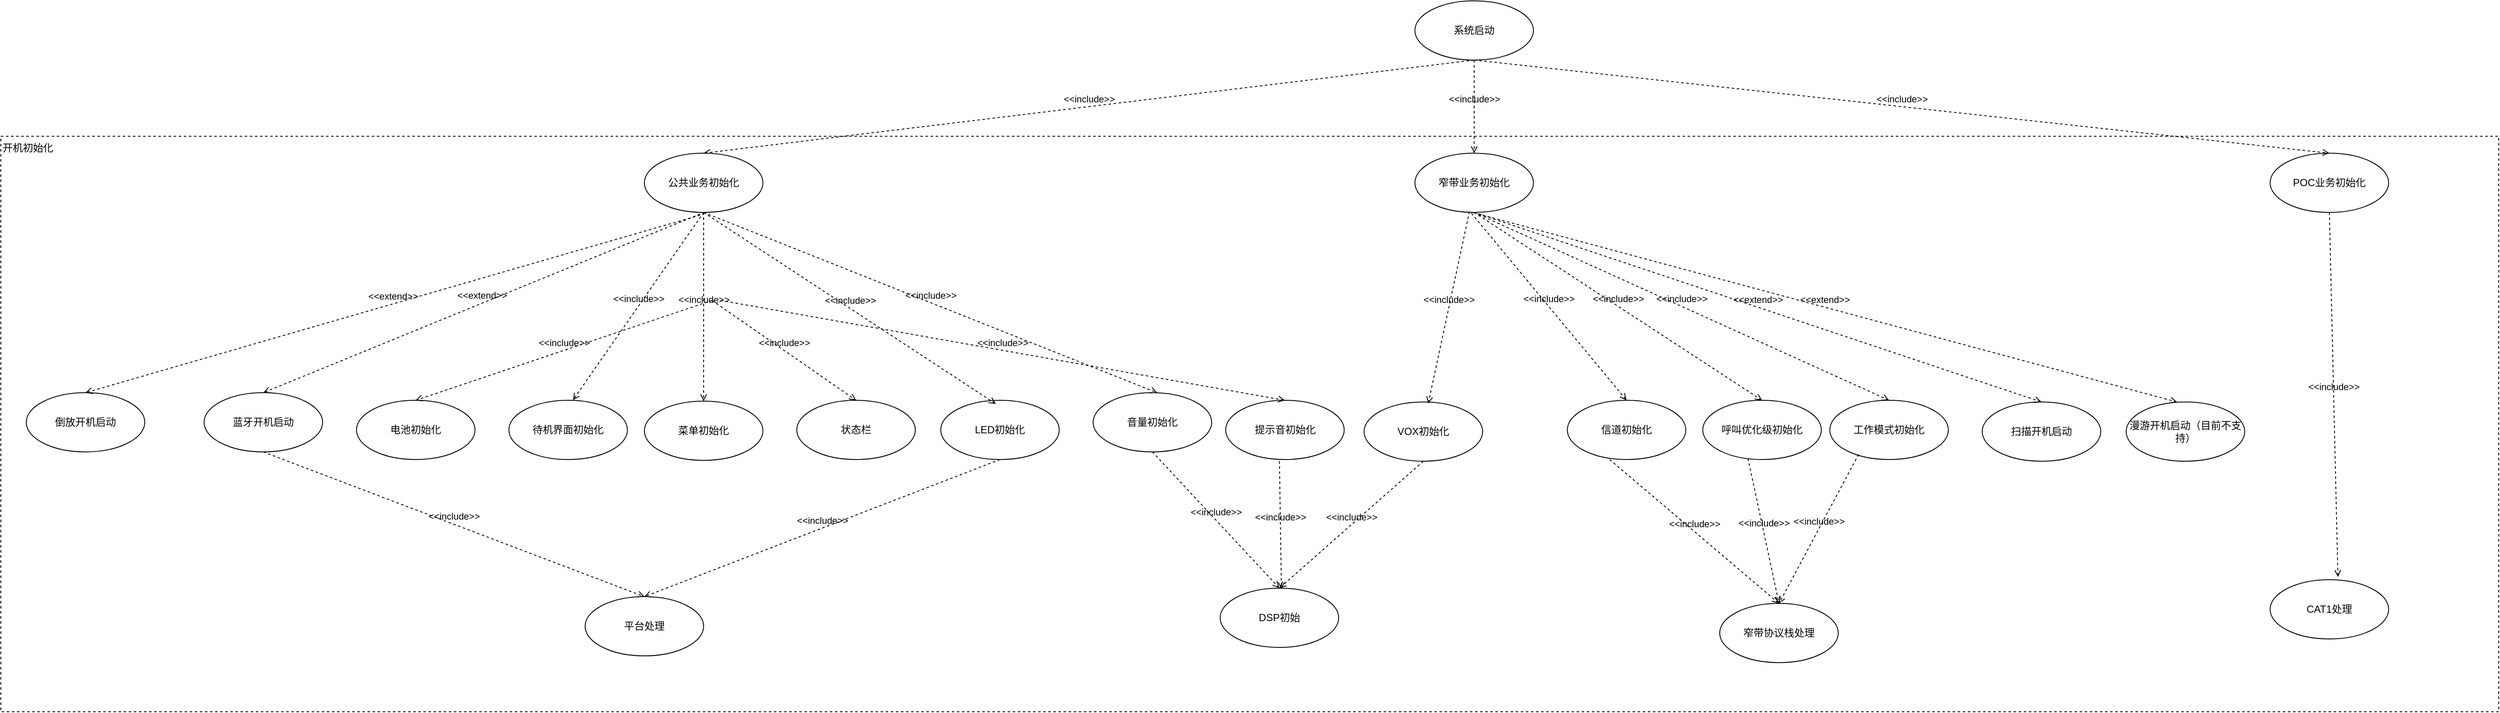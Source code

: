 <mxfile version="25.0.1" pages="2">
  <diagram name="用例图" id="929967ad-93f9-6ef4-fab6-5d389245f69c">
    <mxGraphModel dx="4940.5" dy="1658" grid="1" gridSize="10" guides="1" tooltips="1" connect="1" arrows="1" fold="1" page="1" pageScale="1.5" pageWidth="1169" pageHeight="826" background="none" math="0" shadow="0">
      <root>
        <mxCell id="0" style=";html=1;" />
        <mxCell id="1" style=";html=1;" parent="0" />
        <mxCell id="0zPS17KgJWWsVTxHjcvX-77" value="开机初始化" style="rounded=0;whiteSpace=wrap;html=1;dashed=1;align=left;verticalAlign=top;" vertex="1" parent="1">
          <mxGeometry x="-710" y="510" width="2950" height="680" as="geometry" />
        </mxCell>
        <mxCell id="0zPS17KgJWWsVTxHjcvX-7" value="&amp;lt;&amp;lt;include&amp;gt;&amp;gt;" style="html=1;verticalAlign=bottom;labelBackgroundColor=none;endArrow=open;endFill=0;dashed=1;rounded=0;exitX=0.5;exitY=1;exitDx=0;exitDy=0;entryX=0.5;entryY=0;entryDx=0;entryDy=0;" edge="1" parent="1" source="0zPS17KgJWWsVTxHjcvX-14" target="0zPS17KgJWWsVTxHjcvX-17">
          <mxGeometry width="160" relative="1" as="geometry">
            <mxPoint x="1000" y="550" as="sourcePoint" />
            <mxPoint x="1160" y="550" as="targetPoint" />
          </mxGeometry>
        </mxCell>
        <mxCell id="0zPS17KgJWWsVTxHjcvX-14" value="系统启动" style="ellipse;whiteSpace=wrap;html=1;" vertex="1" parent="1">
          <mxGeometry x="960" y="350" width="140" height="70" as="geometry" />
        </mxCell>
        <mxCell id="0zPS17KgJWWsVTxHjcvX-17" value="公共业务初始化" style="ellipse;whiteSpace=wrap;html=1;" vertex="1" parent="1">
          <mxGeometry x="50" y="530" width="140" height="70" as="geometry" />
        </mxCell>
        <mxCell id="0zPS17KgJWWsVTxHjcvX-18" value="POC业务初始化" style="ellipse;whiteSpace=wrap;html=1;" vertex="1" parent="1">
          <mxGeometry x="1970" y="530" width="140" height="70" as="geometry" />
        </mxCell>
        <mxCell id="0zPS17KgJWWsVTxHjcvX-19" value="&amp;lt;&amp;lt;include&amp;gt;&amp;gt;" style="html=1;verticalAlign=bottom;labelBackgroundColor=none;endArrow=open;endFill=0;dashed=1;rounded=0;exitX=0.5;exitY=1;exitDx=0;exitDy=0;entryX=0.5;entryY=0;entryDx=0;entryDy=0;" edge="1" parent="1" source="0zPS17KgJWWsVTxHjcvX-14" target="0zPS17KgJWWsVTxHjcvX-18">
          <mxGeometry width="160" relative="1" as="geometry">
            <mxPoint x="980" y="520" as="sourcePoint" />
            <mxPoint x="880" y="590" as="targetPoint" />
          </mxGeometry>
        </mxCell>
        <mxCell id="0zPS17KgJWWsVTxHjcvX-20" value="窄带业务初始化" style="ellipse;whiteSpace=wrap;html=1;" vertex="1" parent="1">
          <mxGeometry x="960" y="530" width="140" height="70" as="geometry" />
        </mxCell>
        <mxCell id="0zPS17KgJWWsVTxHjcvX-21" value="&amp;lt;&amp;lt;include&amp;gt;&amp;gt;" style="html=1;verticalAlign=bottom;labelBackgroundColor=none;endArrow=open;endFill=0;dashed=1;rounded=0;exitX=0.5;exitY=1;exitDx=0;exitDy=0;entryX=0.5;entryY=0;entryDx=0;entryDy=0;" edge="1" parent="1" source="0zPS17KgJWWsVTxHjcvX-14" target="0zPS17KgJWWsVTxHjcvX-20">
          <mxGeometry width="160" relative="1" as="geometry">
            <mxPoint x="1040" y="510" as="sourcePoint" />
            <mxPoint x="1250" y="590" as="targetPoint" />
          </mxGeometry>
        </mxCell>
        <mxCell id="0zPS17KgJWWsVTxHjcvX-25" value="菜单初始化" style="ellipse;whiteSpace=wrap;html=1;" vertex="1" parent="1">
          <mxGeometry x="50" y="823" width="140" height="70" as="geometry" />
        </mxCell>
        <mxCell id="0zPS17KgJWWsVTxHjcvX-26" value="音量初始化" style="ellipse;whiteSpace=wrap;html=1;" vertex="1" parent="1">
          <mxGeometry x="580" y="813" width="140" height="70" as="geometry" />
        </mxCell>
        <mxCell id="0zPS17KgJWWsVTxHjcvX-27" value="LED初始化" style="ellipse;whiteSpace=wrap;html=1;" vertex="1" parent="1">
          <mxGeometry x="400" y="822" width="140" height="70" as="geometry" />
        </mxCell>
        <mxCell id="0zPS17KgJWWsVTxHjcvX-28" value="电池初始化" style="ellipse;whiteSpace=wrap;html=1;" vertex="1" parent="1">
          <mxGeometry x="-290" y="822" width="140" height="70" as="geometry" />
        </mxCell>
        <mxCell id="0zPS17KgJWWsVTxHjcvX-29" value="待机界面初始化" style="ellipse;whiteSpace=wrap;html=1;" vertex="1" parent="1">
          <mxGeometry x="-110" y="822" width="140" height="70" as="geometry" />
        </mxCell>
        <mxCell id="0zPS17KgJWWsVTxHjcvX-30" value="蓝牙开机启动" style="ellipse;whiteSpace=wrap;html=1;" vertex="1" parent="1">
          <mxGeometry x="-470" y="813" width="140" height="70" as="geometry" />
        </mxCell>
        <mxCell id="0zPS17KgJWWsVTxHjcvX-31" value="状态栏" style="ellipse;whiteSpace=wrap;html=1;" vertex="1" parent="1">
          <mxGeometry x="230" y="822" width="140" height="70" as="geometry" />
        </mxCell>
        <mxCell id="0zPS17KgJWWsVTxHjcvX-32" value="&amp;lt;&amp;lt;include&amp;gt;&amp;gt;" style="html=1;verticalAlign=bottom;labelBackgroundColor=none;endArrow=open;endFill=0;dashed=1;rounded=0;exitX=0.5;exitY=1;exitDx=0;exitDy=0;entryX=0.465;entryY=0.061;entryDx=0;entryDy=0;entryPerimeter=0;" edge="1" parent="1" source="0zPS17KgJWWsVTxHjcvX-17" target="0zPS17KgJWWsVTxHjcvX-27">
          <mxGeometry width="160" relative="1" as="geometry">
            <mxPoint x="1030" y="814" as="sourcePoint" />
            <mxPoint x="820" y="894" as="targetPoint" />
          </mxGeometry>
        </mxCell>
        <mxCell id="0zPS17KgJWWsVTxHjcvX-33" value="&amp;lt;&amp;lt;include&amp;gt;&amp;gt;" style="html=1;verticalAlign=bottom;labelBackgroundColor=none;endArrow=open;endFill=0;dashed=1;rounded=0;exitX=0.5;exitY=1;exitDx=0;exitDy=0;entryX=0.541;entryY=0.002;entryDx=0;entryDy=0;entryPerimeter=0;" edge="1" parent="1" source="0zPS17KgJWWsVTxHjcvX-17" target="0zPS17KgJWWsVTxHjcvX-26">
          <mxGeometry width="160" relative="1" as="geometry">
            <mxPoint x="830" y="704" as="sourcePoint" />
            <mxPoint x="835" y="768" as="targetPoint" />
          </mxGeometry>
        </mxCell>
        <mxCell id="0zPS17KgJWWsVTxHjcvX-34" value="&amp;lt;&amp;lt;include&amp;gt;&amp;gt;" style="html=1;verticalAlign=bottom;labelBackgroundColor=none;endArrow=open;endFill=0;dashed=1;rounded=0;entryX=0.5;entryY=0;entryDx=0;entryDy=0;exitX=0.5;exitY=1;exitDx=0;exitDy=0;" edge="1" parent="1" source="0zPS17KgJWWsVTxHjcvX-17" target="0zPS17KgJWWsVTxHjcvX-25">
          <mxGeometry width="160" relative="1" as="geometry">
            <mxPoint x="704" y="639" as="sourcePoint" />
            <mxPoint x="550" y="699" as="targetPoint" />
          </mxGeometry>
        </mxCell>
        <mxCell id="0zPS17KgJWWsVTxHjcvX-35" value="&amp;lt;&amp;lt;include&amp;gt;&amp;gt;" style="html=1;verticalAlign=bottom;labelBackgroundColor=none;endArrow=open;endFill=0;dashed=1;rounded=0;entryX=0.5;entryY=0;entryDx=0;entryDy=0;" edge="1" parent="1" target="0zPS17KgJWWsVTxHjcvX-31">
          <mxGeometry width="160" relative="1" as="geometry">
            <mxPoint x="130" y="704" as="sourcePoint" />
            <mxPoint x="540" y="774" as="targetPoint" />
          </mxGeometry>
        </mxCell>
        <mxCell id="0zPS17KgJWWsVTxHjcvX-36" value="&amp;lt;&amp;lt;include&amp;gt;&amp;gt;" style="html=1;verticalAlign=bottom;labelBackgroundColor=none;endArrow=open;endFill=0;dashed=1;rounded=0;entryX=0.541;entryY=-0.004;entryDx=0;entryDy=0;entryPerimeter=0;exitX=0.5;exitY=1;exitDx=0;exitDy=0;" edge="1" parent="1" source="0zPS17KgJWWsVTxHjcvX-17" target="0zPS17KgJWWsVTxHjcvX-29">
          <mxGeometry width="160" relative="1" as="geometry">
            <mxPoint x="766" y="683" as="sourcePoint" />
            <mxPoint x="360" y="774" as="targetPoint" />
          </mxGeometry>
        </mxCell>
        <mxCell id="0zPS17KgJWWsVTxHjcvX-37" value="&amp;lt;&amp;lt;include&amp;gt;&amp;gt;" style="html=1;verticalAlign=bottom;labelBackgroundColor=none;endArrow=open;endFill=0;dashed=1;rounded=0;entryX=0.5;entryY=0;entryDx=0;entryDy=0;" edge="1" parent="1" target="0zPS17KgJWWsVTxHjcvX-28">
          <mxGeometry width="160" relative="1" as="geometry">
            <mxPoint x="130" y="704" as="sourcePoint" />
            <mxPoint x="188" y="754" as="targetPoint" />
          </mxGeometry>
        </mxCell>
        <mxCell id="0zPS17KgJWWsVTxHjcvX-39" value="信道初始化" style="ellipse;whiteSpace=wrap;html=1;" vertex="1" parent="1">
          <mxGeometry x="1140" y="822" width="140" height="70" as="geometry" />
        </mxCell>
        <mxCell id="0zPS17KgJWWsVTxHjcvX-40" value="&amp;lt;&amp;lt;include&amp;gt;&amp;gt;" style="html=1;verticalAlign=bottom;labelBackgroundColor=none;endArrow=open;endFill=0;dashed=1;rounded=0;exitX=0.477;exitY=1.014;exitDx=0;exitDy=0;exitPerimeter=0;entryX=0.5;entryY=0;entryDx=0;entryDy=0;" edge="1" parent="1" source="0zPS17KgJWWsVTxHjcvX-20" target="0zPS17KgJWWsVTxHjcvX-39">
          <mxGeometry width="160" relative="1" as="geometry">
            <mxPoint x="830" y="704" as="sourcePoint" />
            <mxPoint x="825" y="838" as="targetPoint" />
          </mxGeometry>
        </mxCell>
        <mxCell id="0zPS17KgJWWsVTxHjcvX-41" value="VOX初始化" style="ellipse;whiteSpace=wrap;html=1;" vertex="1" parent="1">
          <mxGeometry x="900" y="824" width="140" height="70" as="geometry" />
        </mxCell>
        <mxCell id="0zPS17KgJWWsVTxHjcvX-42" value="DSP初始" style="ellipse;whiteSpace=wrap;html=1;" vertex="1" parent="1">
          <mxGeometry x="730" y="1044" width="140" height="70" as="geometry" />
        </mxCell>
        <mxCell id="0zPS17KgJWWsVTxHjcvX-43" value="&amp;lt;&amp;lt;extend&amp;gt;&amp;gt;" style="html=1;verticalAlign=bottom;labelBackgroundColor=none;endArrow=open;endFill=0;dashed=1;rounded=0;exitX=0.47;exitY=1.027;exitDx=0;exitDy=0;exitPerimeter=0;entryX=0.5;entryY=0;entryDx=0;entryDy=0;" edge="1" parent="1" source="0zPS17KgJWWsVTxHjcvX-17" target="0zPS17KgJWWsVTxHjcvX-30">
          <mxGeometry width="160" relative="1" as="geometry">
            <mxPoint x="330" y="944" as="sourcePoint" />
            <mxPoint x="490" y="944" as="targetPoint" />
          </mxGeometry>
        </mxCell>
        <mxCell id="0zPS17KgJWWsVTxHjcvX-44" value="平台处理" style="ellipse;whiteSpace=wrap;html=1;" vertex="1" parent="1">
          <mxGeometry x="-20" y="1054" width="140" height="70" as="geometry" />
        </mxCell>
        <mxCell id="0zPS17KgJWWsVTxHjcvX-45" value="窄带协议栈处理" style="ellipse;whiteSpace=wrap;html=1;" vertex="1" parent="1">
          <mxGeometry x="1320" y="1062" width="140" height="70" as="geometry" />
        </mxCell>
        <mxCell id="0zPS17KgJWWsVTxHjcvX-46" value="提示音初始化" style="ellipse;whiteSpace=wrap;html=1;" vertex="1" parent="1">
          <mxGeometry x="736.5" y="822" width="140" height="70" as="geometry" />
        </mxCell>
        <mxCell id="0zPS17KgJWWsVTxHjcvX-47" value="&amp;lt;&amp;lt;include&amp;gt;&amp;gt;" style="html=1;verticalAlign=bottom;labelBackgroundColor=none;endArrow=open;endFill=0;dashed=1;rounded=0;entryX=0.5;entryY=0;entryDx=0;entryDy=0;" edge="1" parent="1" target="0zPS17KgJWWsVTxHjcvX-46">
          <mxGeometry width="160" relative="1" as="geometry">
            <mxPoint x="140" y="704" as="sourcePoint" />
            <mxPoint x="655" y="837" as="targetPoint" />
          </mxGeometry>
        </mxCell>
        <mxCell id="0zPS17KgJWWsVTxHjcvX-48" value="&amp;lt;&amp;lt;include&amp;gt;&amp;gt;" style="html=1;verticalAlign=bottom;labelBackgroundColor=none;endArrow=open;endFill=0;dashed=1;rounded=0;exitX=0.5;exitY=1;exitDx=0;exitDy=0;entryX=0.5;entryY=0;entryDx=0;entryDy=0;" edge="1" parent="1" source="0zPS17KgJWWsVTxHjcvX-30" target="0zPS17KgJWWsVTxHjcvX-44">
          <mxGeometry width="160" relative="1" as="geometry">
            <mxPoint x="41" y="964" as="sourcePoint" />
            <mxPoint x="30" y="1092" as="targetPoint" />
          </mxGeometry>
        </mxCell>
        <mxCell id="0zPS17KgJWWsVTxHjcvX-49" value="&amp;lt;&amp;lt;include&amp;gt;&amp;gt;" style="html=1;verticalAlign=bottom;labelBackgroundColor=none;endArrow=open;endFill=0;dashed=1;rounded=0;exitX=0.5;exitY=1;exitDx=0;exitDy=0;entryX=0.5;entryY=0;entryDx=0;entryDy=0;" edge="1" parent="1" source="0zPS17KgJWWsVTxHjcvX-26" target="0zPS17KgJWWsVTxHjcvX-42">
          <mxGeometry width="160" relative="1" as="geometry">
            <mxPoint x="-365" y="1004" as="sourcePoint" />
            <mxPoint x="285" y="1210" as="targetPoint" />
          </mxGeometry>
        </mxCell>
        <mxCell id="0zPS17KgJWWsVTxHjcvX-50" value="CAT1处理" style="ellipse;whiteSpace=wrap;html=1;" vertex="1" parent="1">
          <mxGeometry x="1970" y="1034" width="140" height="70" as="geometry" />
        </mxCell>
        <mxCell id="0zPS17KgJWWsVTxHjcvX-51" value="&amp;lt;&amp;lt;include&amp;gt;&amp;gt;" style="html=1;verticalAlign=bottom;labelBackgroundColor=none;endArrow=open;endFill=0;dashed=1;rounded=0;exitX=0.5;exitY=1;exitDx=0;exitDy=0;entryX=0.5;entryY=0;entryDx=0;entryDy=0;" edge="1" parent="1" source="0zPS17KgJWWsVTxHjcvX-27" target="0zPS17KgJWWsVTxHjcvX-44">
          <mxGeometry width="160" relative="1" as="geometry">
            <mxPoint x="659.5" y="893" as="sourcePoint" />
            <mxPoint x="750.5" y="1056" as="targetPoint" />
          </mxGeometry>
        </mxCell>
        <mxCell id="0zPS17KgJWWsVTxHjcvX-52" value="&amp;lt;&amp;lt;include&amp;gt;&amp;gt;" style="html=1;verticalAlign=bottom;labelBackgroundColor=none;endArrow=open;endFill=0;dashed=1;rounded=0;entryX=0.517;entryY=0.018;entryDx=0;entryDy=0;entryPerimeter=0;" edge="1" parent="1" target="0zPS17KgJWWsVTxHjcvX-42">
          <mxGeometry width="160" relative="1" as="geometry">
            <mxPoint x="800" y="894" as="sourcePoint" />
            <mxPoint x="630" y="1053" as="targetPoint" />
          </mxGeometry>
        </mxCell>
        <mxCell id="0zPS17KgJWWsVTxHjcvX-53" value="&amp;lt;&amp;lt;include&amp;gt;&amp;gt;" style="html=1;verticalAlign=bottom;labelBackgroundColor=none;endArrow=open;endFill=0;dashed=1;rounded=0;exitX=0.357;exitY=1;exitDx=0;exitDy=0;exitPerimeter=0;entryX=0.5;entryY=0;entryDx=0;entryDy=0;" edge="1" parent="1" source="0zPS17KgJWWsVTxHjcvX-39" target="0zPS17KgJWWsVTxHjcvX-45">
          <mxGeometry width="160" relative="1" as="geometry">
            <mxPoint x="1053" y="890" as="sourcePoint" />
            <mxPoint x="1030" y="1017" as="targetPoint" />
          </mxGeometry>
        </mxCell>
        <mxCell id="0zPS17KgJWWsVTxHjcvX-55" value="倒放开机启动" style="ellipse;whiteSpace=wrap;html=1;" vertex="1" parent="1">
          <mxGeometry x="-680" y="813" width="140" height="70" as="geometry" />
        </mxCell>
        <mxCell id="0zPS17KgJWWsVTxHjcvX-56" value="&amp;lt;&amp;lt;extend&amp;gt;&amp;gt;" style="html=1;verticalAlign=bottom;labelBackgroundColor=none;endArrow=open;endFill=0;dashed=1;rounded=0;exitX=0.47;exitY=1.046;exitDx=0;exitDy=0;exitPerimeter=0;entryX=0.5;entryY=0;entryDx=0;entryDy=0;" edge="1" parent="1" source="0zPS17KgJWWsVTxHjcvX-17" target="0zPS17KgJWWsVTxHjcvX-55">
          <mxGeometry width="160" relative="1" as="geometry">
            <mxPoint x="740" y="654" as="sourcePoint" />
            <mxPoint x="-480" y="782" as="targetPoint" />
          </mxGeometry>
        </mxCell>
        <mxCell id="0zPS17KgJWWsVTxHjcvX-58" value="呼叫优化级初始化" style="ellipse;whiteSpace=wrap;html=1;" vertex="1" parent="1">
          <mxGeometry x="1300" y="822" width="140" height="70" as="geometry" />
        </mxCell>
        <mxCell id="0zPS17KgJWWsVTxHjcvX-61" value="工作模式初始化" style="ellipse;whiteSpace=wrap;html=1;" vertex="1" parent="1">
          <mxGeometry x="1450" y="822" width="140" height="70" as="geometry" />
        </mxCell>
        <mxCell id="0zPS17KgJWWsVTxHjcvX-62" value="&amp;lt;&amp;lt;include&amp;gt;&amp;gt;" style="html=1;verticalAlign=bottom;labelBackgroundColor=none;endArrow=open;endFill=0;dashed=1;rounded=0;entryX=0.541;entryY=0.026;entryDx=0;entryDy=0;entryPerimeter=0;exitX=0.46;exitY=0.986;exitDx=0;exitDy=0;exitPerimeter=0;" edge="1" parent="1" source="0zPS17KgJWWsVTxHjcvX-20" target="0zPS17KgJWWsVTxHjcvX-41">
          <mxGeometry width="160" relative="1" as="geometry">
            <mxPoint x="1029" y="707" as="sourcePoint" />
            <mxPoint x="1006" y="834" as="targetPoint" />
          </mxGeometry>
        </mxCell>
        <mxCell id="0zPS17KgJWWsVTxHjcvX-63" value="&amp;lt;&amp;lt;include&amp;gt;&amp;gt;" style="html=1;verticalAlign=bottom;labelBackgroundColor=none;endArrow=open;endFill=0;dashed=1;rounded=0;entryX=0.5;entryY=0;entryDx=0;entryDy=0;exitX=0.5;exitY=1;exitDx=0;exitDy=0;" edge="1" parent="1" source="0zPS17KgJWWsVTxHjcvX-20" target="0zPS17KgJWWsVTxHjcvX-58">
          <mxGeometry width="160" relative="1" as="geometry">
            <mxPoint x="1059" y="708" as="sourcePoint" />
            <mxPoint x="1133" y="837" as="targetPoint" />
          </mxGeometry>
        </mxCell>
        <mxCell id="0zPS17KgJWWsVTxHjcvX-64" value="&amp;lt;&amp;lt;include&amp;gt;&amp;gt;" style="html=1;verticalAlign=bottom;labelBackgroundColor=none;endArrow=open;endFill=0;dashed=1;rounded=0;entryX=0.5;entryY=0;entryDx=0;entryDy=0;exitX=0.5;exitY=1;exitDx=0;exitDy=0;" edge="1" parent="1" source="0zPS17KgJWWsVTxHjcvX-20" target="0zPS17KgJWWsVTxHjcvX-61">
          <mxGeometry width="160" relative="1" as="geometry">
            <mxPoint x="1069" y="718" as="sourcePoint" />
            <mxPoint x="1280" y="834" as="targetPoint" />
          </mxGeometry>
        </mxCell>
        <mxCell id="0zPS17KgJWWsVTxHjcvX-65" value="&amp;lt;&amp;lt;include&amp;gt;&amp;gt;" style="html=1;verticalAlign=bottom;labelBackgroundColor=none;endArrow=open;endFill=0;dashed=1;rounded=0;exitX=0.5;exitY=1;exitDx=0;exitDy=0;entryX=0.5;entryY=0;entryDx=0;entryDy=0;" edge="1" parent="1" source="0zPS17KgJWWsVTxHjcvX-41" target="0zPS17KgJWWsVTxHjcvX-42">
          <mxGeometry width="160" relative="1" as="geometry">
            <mxPoint x="1120" y="904" as="sourcePoint" />
            <mxPoint x="1112" y="1054" as="targetPoint" />
          </mxGeometry>
        </mxCell>
        <mxCell id="0zPS17KgJWWsVTxHjcvX-66" value="&amp;lt;&amp;lt;include&amp;gt;&amp;gt;" style="html=1;verticalAlign=bottom;labelBackgroundColor=none;endArrow=open;endFill=0;dashed=1;rounded=0;exitX=0.381;exitY=0.982;exitDx=0;exitDy=0;exitPerimeter=0;entryX=0.5;entryY=0;entryDx=0;entryDy=0;" edge="1" parent="1" source="0zPS17KgJWWsVTxHjcvX-58" target="0zPS17KgJWWsVTxHjcvX-45">
          <mxGeometry width="160" relative="1" as="geometry">
            <mxPoint x="1200" y="902" as="sourcePoint" />
            <mxPoint x="1192" y="1052" as="targetPoint" />
          </mxGeometry>
        </mxCell>
        <mxCell id="0zPS17KgJWWsVTxHjcvX-67" value="&amp;lt;&amp;lt;include&amp;gt;&amp;gt;" style="html=1;verticalAlign=bottom;labelBackgroundColor=none;endArrow=open;endFill=0;dashed=1;rounded=0;exitX=0.381;exitY=0.982;exitDx=0;exitDy=0;exitPerimeter=0;entryX=0.5;entryY=0;entryDx=0;entryDy=0;" edge="1" parent="1" target="0zPS17KgJWWsVTxHjcvX-45">
          <mxGeometry width="160" relative="1" as="geometry">
            <mxPoint x="1484" y="886" as="sourcePoint" />
            <mxPoint x="1340" y="1042" as="targetPoint" />
          </mxGeometry>
        </mxCell>
        <mxCell id="0zPS17KgJWWsVTxHjcvX-68" value="&amp;lt;&amp;lt;include&amp;gt;&amp;gt;" style="html=1;verticalAlign=bottom;labelBackgroundColor=none;endArrow=open;endFill=0;dashed=1;rounded=0;exitX=0.5;exitY=1;exitDx=0;exitDy=0;entryX=0.572;entryY=-0.047;entryDx=0;entryDy=0;entryPerimeter=0;" edge="1" parent="1" source="0zPS17KgJWWsVTxHjcvX-18" target="0zPS17KgJWWsVTxHjcvX-50">
          <mxGeometry width="160" relative="1" as="geometry">
            <mxPoint x="1910" y="762" as="sourcePoint" />
            <mxPoint x="2590" y="872" as="targetPoint" />
          </mxGeometry>
        </mxCell>
        <mxCell id="0zPS17KgJWWsVTxHjcvX-79" value="扫描开机启动" style="ellipse;whiteSpace=wrap;html=1;" vertex="1" parent="1">
          <mxGeometry x="1630" y="824" width="140" height="70" as="geometry" />
        </mxCell>
        <mxCell id="0zPS17KgJWWsVTxHjcvX-80" value="漫游开机启动（目前不支持）" style="ellipse;whiteSpace=wrap;html=1;" vertex="1" parent="1">
          <mxGeometry x="1800" y="824" width="140" height="70" as="geometry" />
        </mxCell>
        <mxCell id="0zPS17KgJWWsVTxHjcvX-81" value="&amp;lt;&amp;lt;extend&amp;gt;&amp;gt;" style="html=1;verticalAlign=bottom;labelBackgroundColor=none;endArrow=open;endFill=0;dashed=1;rounded=0;entryX=0.5;entryY=0;entryDx=0;entryDy=0;exitX=0.5;exitY=1;exitDx=0;exitDy=0;" edge="1" parent="1" source="0zPS17KgJWWsVTxHjcvX-20" target="0zPS17KgJWWsVTxHjcvX-79">
          <mxGeometry width="160" relative="1" as="geometry">
            <mxPoint x="1380" y="784" as="sourcePoint" />
            <mxPoint x="1540" y="784" as="targetPoint" />
          </mxGeometry>
        </mxCell>
        <mxCell id="0zPS17KgJWWsVTxHjcvX-82" value="&amp;lt;&amp;lt;extend&amp;gt;&amp;gt;" style="html=1;verticalAlign=bottom;labelBackgroundColor=none;endArrow=open;endFill=0;dashed=1;rounded=0;entryX=0.5;entryY=0;entryDx=0;entryDy=0;exitX=0.487;exitY=1;exitDx=0;exitDy=0;exitPerimeter=0;" edge="1" parent="1" source="0zPS17KgJWWsVTxHjcvX-20">
          <mxGeometry width="160" relative="1" as="geometry">
            <mxPoint x="1040" y="600" as="sourcePoint" />
            <mxPoint x="1860" y="824" as="targetPoint" />
          </mxGeometry>
        </mxCell>
      </root>
    </mxGraphModel>
  </diagram>
  <diagram id="QEVYy0m31wrEWL2-UOUL" name="时序图">
    <mxGraphModel dx="1434" dy="746" grid="1" gridSize="10" guides="1" tooltips="1" connect="1" arrows="1" fold="1" page="1" pageScale="1" pageWidth="1169" pageHeight="827" math="0" shadow="0">
      <root>
        <mxCell id="0" />
        <mxCell id="1" parent="0" />
      </root>
    </mxGraphModel>
  </diagram>
</mxfile>
